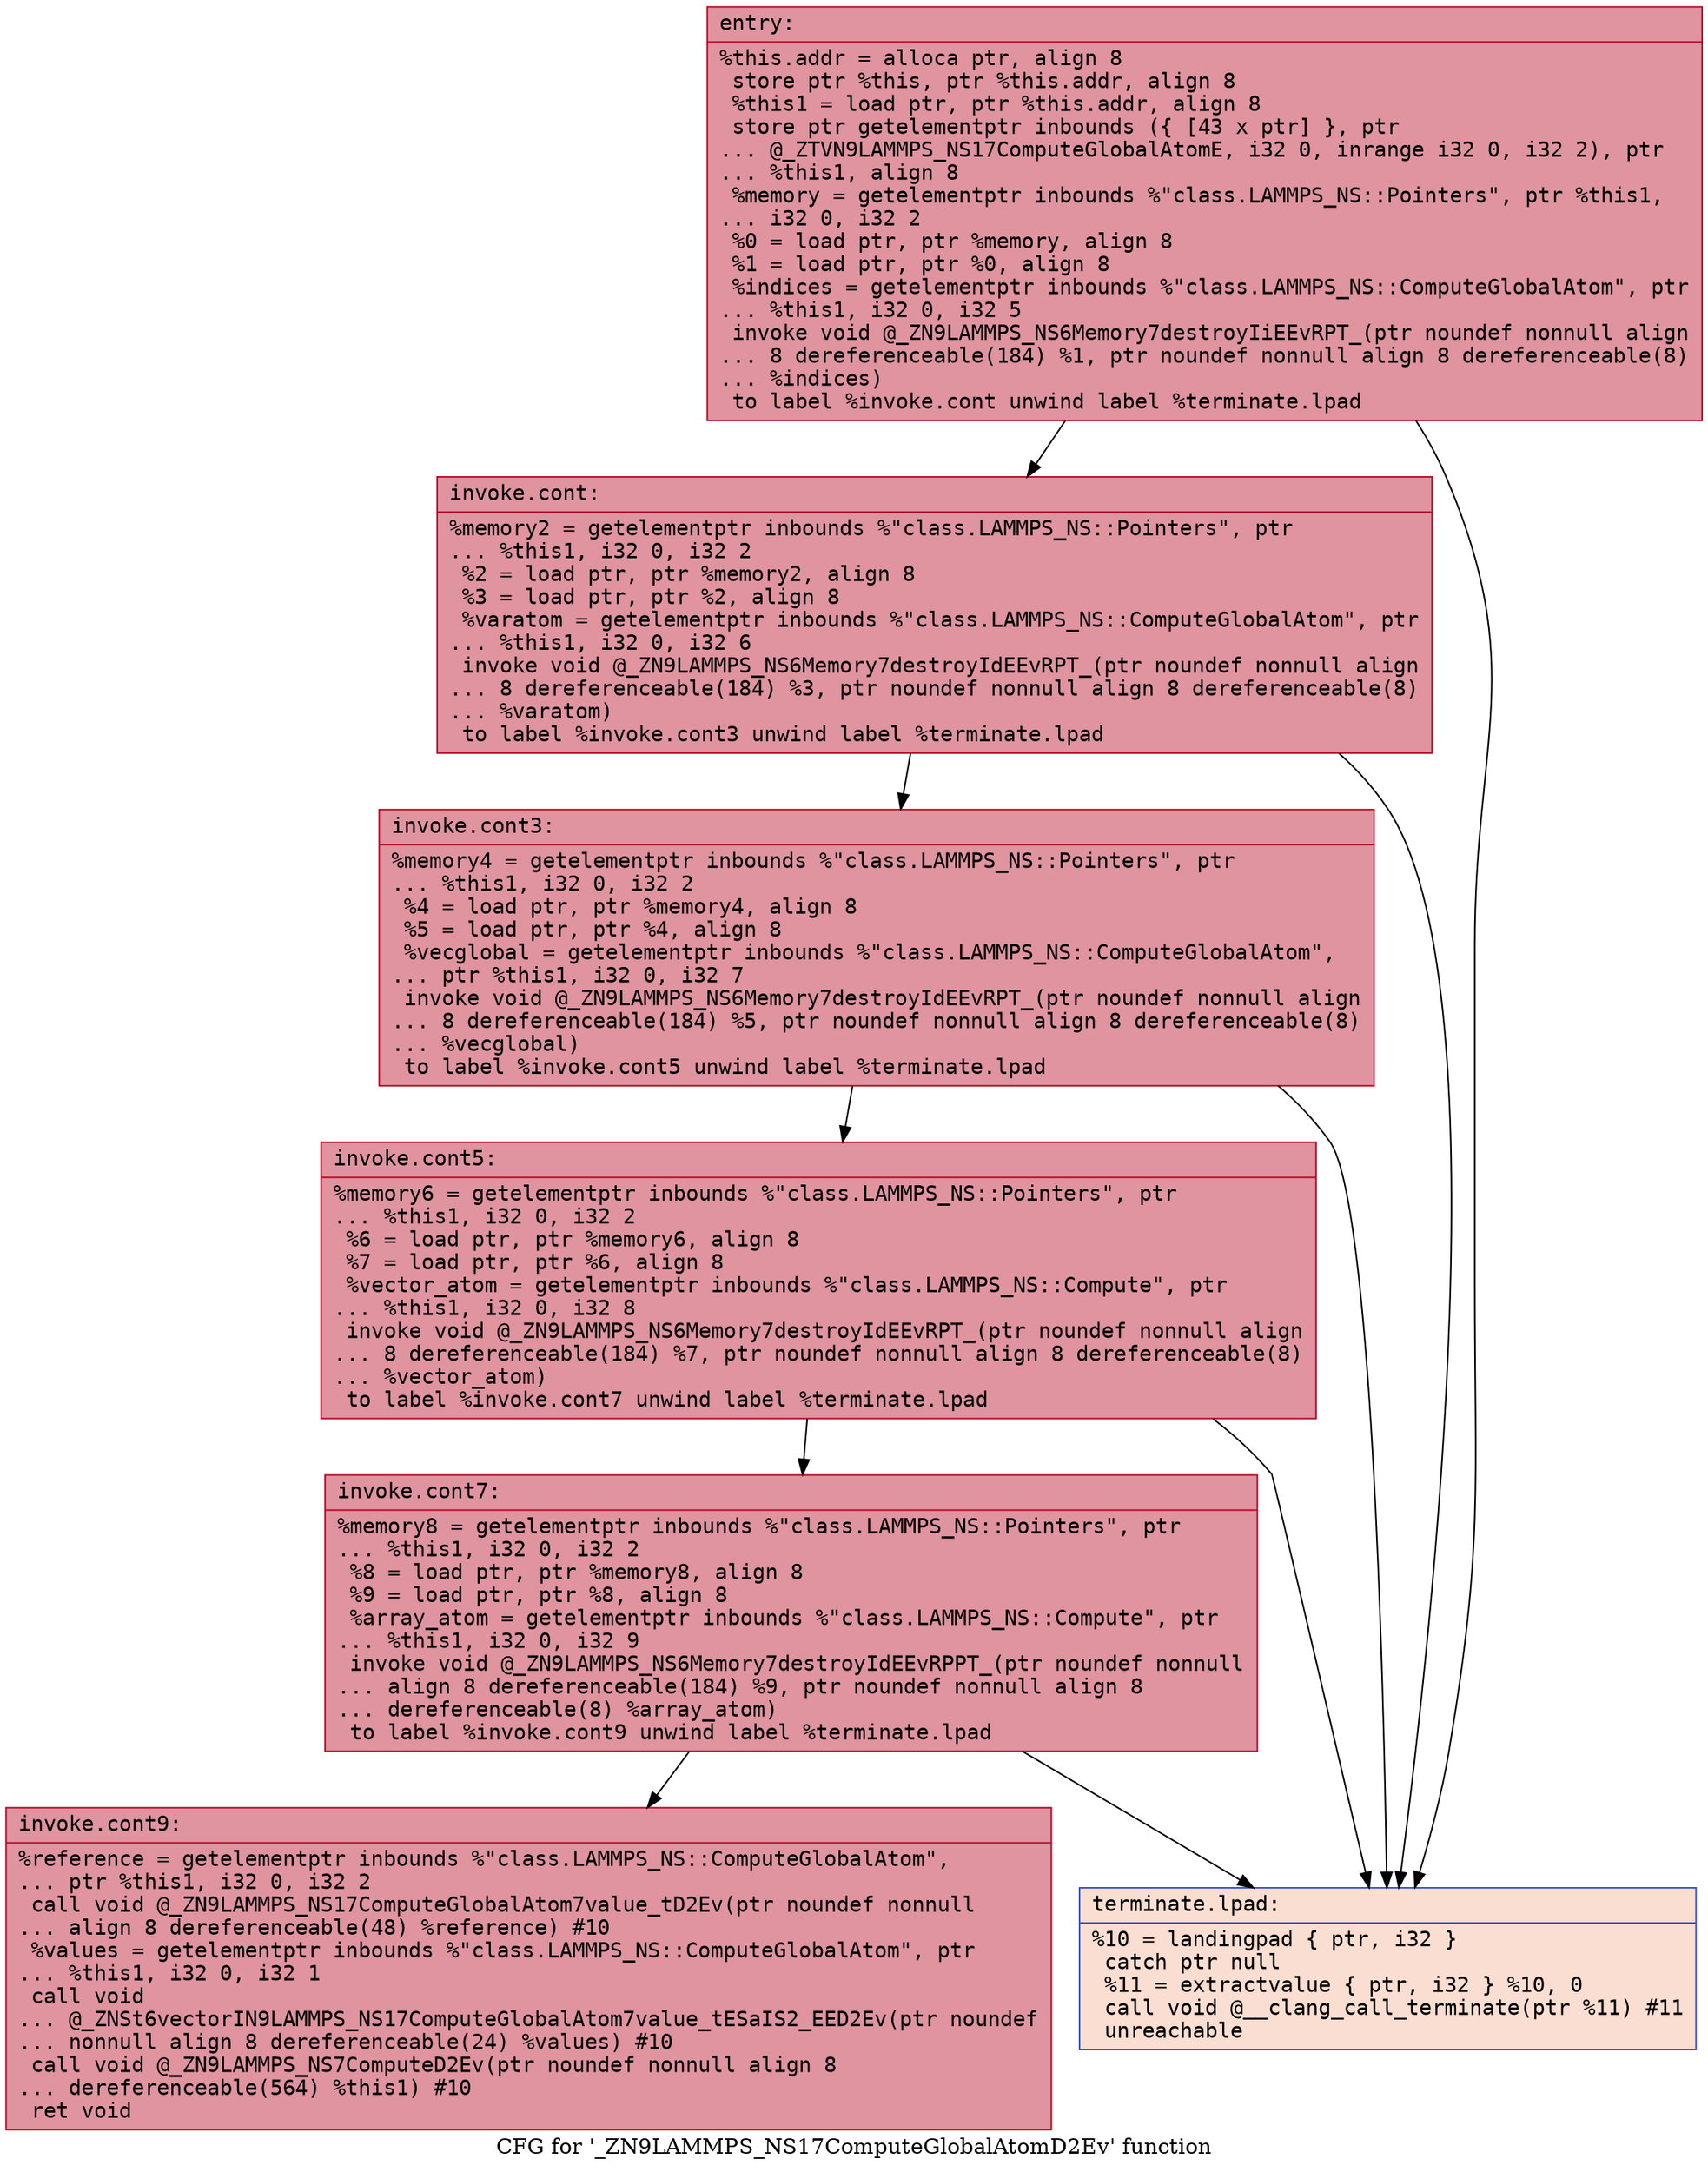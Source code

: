 digraph "CFG for '_ZN9LAMMPS_NS17ComputeGlobalAtomD2Ev' function" {
	label="CFG for '_ZN9LAMMPS_NS17ComputeGlobalAtomD2Ev' function";

	Node0x56131eb684f0 [shape=record,color="#b70d28ff", style=filled, fillcolor="#b70d2870" fontname="Courier",label="{entry:\l|  %this.addr = alloca ptr, align 8\l  store ptr %this, ptr %this.addr, align 8\l  %this1 = load ptr, ptr %this.addr, align 8\l  store ptr getelementptr inbounds (\{ [43 x ptr] \}, ptr\l... @_ZTVN9LAMMPS_NS17ComputeGlobalAtomE, i32 0, inrange i32 0, i32 2), ptr\l... %this1, align 8\l  %memory = getelementptr inbounds %\"class.LAMMPS_NS::Pointers\", ptr %this1,\l... i32 0, i32 2\l  %0 = load ptr, ptr %memory, align 8\l  %1 = load ptr, ptr %0, align 8\l  %indices = getelementptr inbounds %\"class.LAMMPS_NS::ComputeGlobalAtom\", ptr\l... %this1, i32 0, i32 5\l  invoke void @_ZN9LAMMPS_NS6Memory7destroyIiEEvRPT_(ptr noundef nonnull align\l... 8 dereferenceable(184) %1, ptr noundef nonnull align 8 dereferenceable(8)\l... %indices)\l          to label %invoke.cont unwind label %terminate.lpad\l}"];
	Node0x56131eb684f0 -> Node0x56131eb68970[tooltip="entry -> invoke.cont\nProbability 100.00%" ];
	Node0x56131eb684f0 -> Node0x56131eb689c0[tooltip="entry -> terminate.lpad\nProbability 0.00%" ];
	Node0x56131eb68970 [shape=record,color="#b70d28ff", style=filled, fillcolor="#b70d2870" fontname="Courier",label="{invoke.cont:\l|  %memory2 = getelementptr inbounds %\"class.LAMMPS_NS::Pointers\", ptr\l... %this1, i32 0, i32 2\l  %2 = load ptr, ptr %memory2, align 8\l  %3 = load ptr, ptr %2, align 8\l  %varatom = getelementptr inbounds %\"class.LAMMPS_NS::ComputeGlobalAtom\", ptr\l... %this1, i32 0, i32 6\l  invoke void @_ZN9LAMMPS_NS6Memory7destroyIdEEvRPT_(ptr noundef nonnull align\l... 8 dereferenceable(184) %3, ptr noundef nonnull align 8 dereferenceable(8)\l... %varatom)\l          to label %invoke.cont3 unwind label %terminate.lpad\l}"];
	Node0x56131eb68970 -> Node0x56131eb68f60[tooltip="invoke.cont -> invoke.cont3\nProbability 100.00%" ];
	Node0x56131eb68970 -> Node0x56131eb689c0[tooltip="invoke.cont -> terminate.lpad\nProbability 0.00%" ];
	Node0x56131eb68f60 [shape=record,color="#b70d28ff", style=filled, fillcolor="#b70d2870" fontname="Courier",label="{invoke.cont3:\l|  %memory4 = getelementptr inbounds %\"class.LAMMPS_NS::Pointers\", ptr\l... %this1, i32 0, i32 2\l  %4 = load ptr, ptr %memory4, align 8\l  %5 = load ptr, ptr %4, align 8\l  %vecglobal = getelementptr inbounds %\"class.LAMMPS_NS::ComputeGlobalAtom\",\l... ptr %this1, i32 0, i32 7\l  invoke void @_ZN9LAMMPS_NS6Memory7destroyIdEEvRPT_(ptr noundef nonnull align\l... 8 dereferenceable(184) %5, ptr noundef nonnull align 8 dereferenceable(8)\l... %vecglobal)\l          to label %invoke.cont5 unwind label %terminate.lpad\l}"];
	Node0x56131eb68f60 -> Node0x56131eb696d0[tooltip="invoke.cont3 -> invoke.cont5\nProbability 100.00%" ];
	Node0x56131eb68f60 -> Node0x56131eb689c0[tooltip="invoke.cont3 -> terminate.lpad\nProbability 0.00%" ];
	Node0x56131eb696d0 [shape=record,color="#b70d28ff", style=filled, fillcolor="#b70d2870" fontname="Courier",label="{invoke.cont5:\l|  %memory6 = getelementptr inbounds %\"class.LAMMPS_NS::Pointers\", ptr\l... %this1, i32 0, i32 2\l  %6 = load ptr, ptr %memory6, align 8\l  %7 = load ptr, ptr %6, align 8\l  %vector_atom = getelementptr inbounds %\"class.LAMMPS_NS::Compute\", ptr\l... %this1, i32 0, i32 8\l  invoke void @_ZN9LAMMPS_NS6Memory7destroyIdEEvRPT_(ptr noundef nonnull align\l... 8 dereferenceable(184) %7, ptr noundef nonnull align 8 dereferenceable(8)\l... %vector_atom)\l          to label %invoke.cont7 unwind label %terminate.lpad\l}"];
	Node0x56131eb696d0 -> Node0x56131eb69b70[tooltip="invoke.cont5 -> invoke.cont7\nProbability 100.00%" ];
	Node0x56131eb696d0 -> Node0x56131eb689c0[tooltip="invoke.cont5 -> terminate.lpad\nProbability 0.00%" ];
	Node0x56131eb69b70 [shape=record,color="#b70d28ff", style=filled, fillcolor="#b70d2870" fontname="Courier",label="{invoke.cont7:\l|  %memory8 = getelementptr inbounds %\"class.LAMMPS_NS::Pointers\", ptr\l... %this1, i32 0, i32 2\l  %8 = load ptr, ptr %memory8, align 8\l  %9 = load ptr, ptr %8, align 8\l  %array_atom = getelementptr inbounds %\"class.LAMMPS_NS::Compute\", ptr\l... %this1, i32 0, i32 9\l  invoke void @_ZN9LAMMPS_NS6Memory7destroyIdEEvRPPT_(ptr noundef nonnull\l... align 8 dereferenceable(184) %9, ptr noundef nonnull align 8\l... dereferenceable(8) %array_atom)\l          to label %invoke.cont9 unwind label %terminate.lpad\l}"];
	Node0x56131eb69b70 -> Node0x56131eb6a010[tooltip="invoke.cont7 -> invoke.cont9\nProbability 100.00%" ];
	Node0x56131eb69b70 -> Node0x56131eb689c0[tooltip="invoke.cont7 -> terminate.lpad\nProbability 0.00%" ];
	Node0x56131eb6a010 [shape=record,color="#b70d28ff", style=filled, fillcolor="#b70d2870" fontname="Courier",label="{invoke.cont9:\l|  %reference = getelementptr inbounds %\"class.LAMMPS_NS::ComputeGlobalAtom\",\l... ptr %this1, i32 0, i32 2\l  call void @_ZN9LAMMPS_NS17ComputeGlobalAtom7value_tD2Ev(ptr noundef nonnull\l... align 8 dereferenceable(48) %reference) #10\l  %values = getelementptr inbounds %\"class.LAMMPS_NS::ComputeGlobalAtom\", ptr\l... %this1, i32 0, i32 1\l  call void\l... @_ZNSt6vectorIN9LAMMPS_NS17ComputeGlobalAtom7value_tESaIS2_EED2Ev(ptr noundef\l... nonnull align 8 dereferenceable(24) %values) #10\l  call void @_ZN9LAMMPS_NS7ComputeD2Ev(ptr noundef nonnull align 8\l... dereferenceable(564) %this1) #10\l  ret void\l}"];
	Node0x56131eb689c0 [shape=record,color="#3d50c3ff", style=filled, fillcolor="#f7b59970" fontname="Courier",label="{terminate.lpad:\l|  %10 = landingpad \{ ptr, i32 \}\l          catch ptr null\l  %11 = extractvalue \{ ptr, i32 \} %10, 0\l  call void @__clang_call_terminate(ptr %11) #11\l  unreachable\l}"];
}
